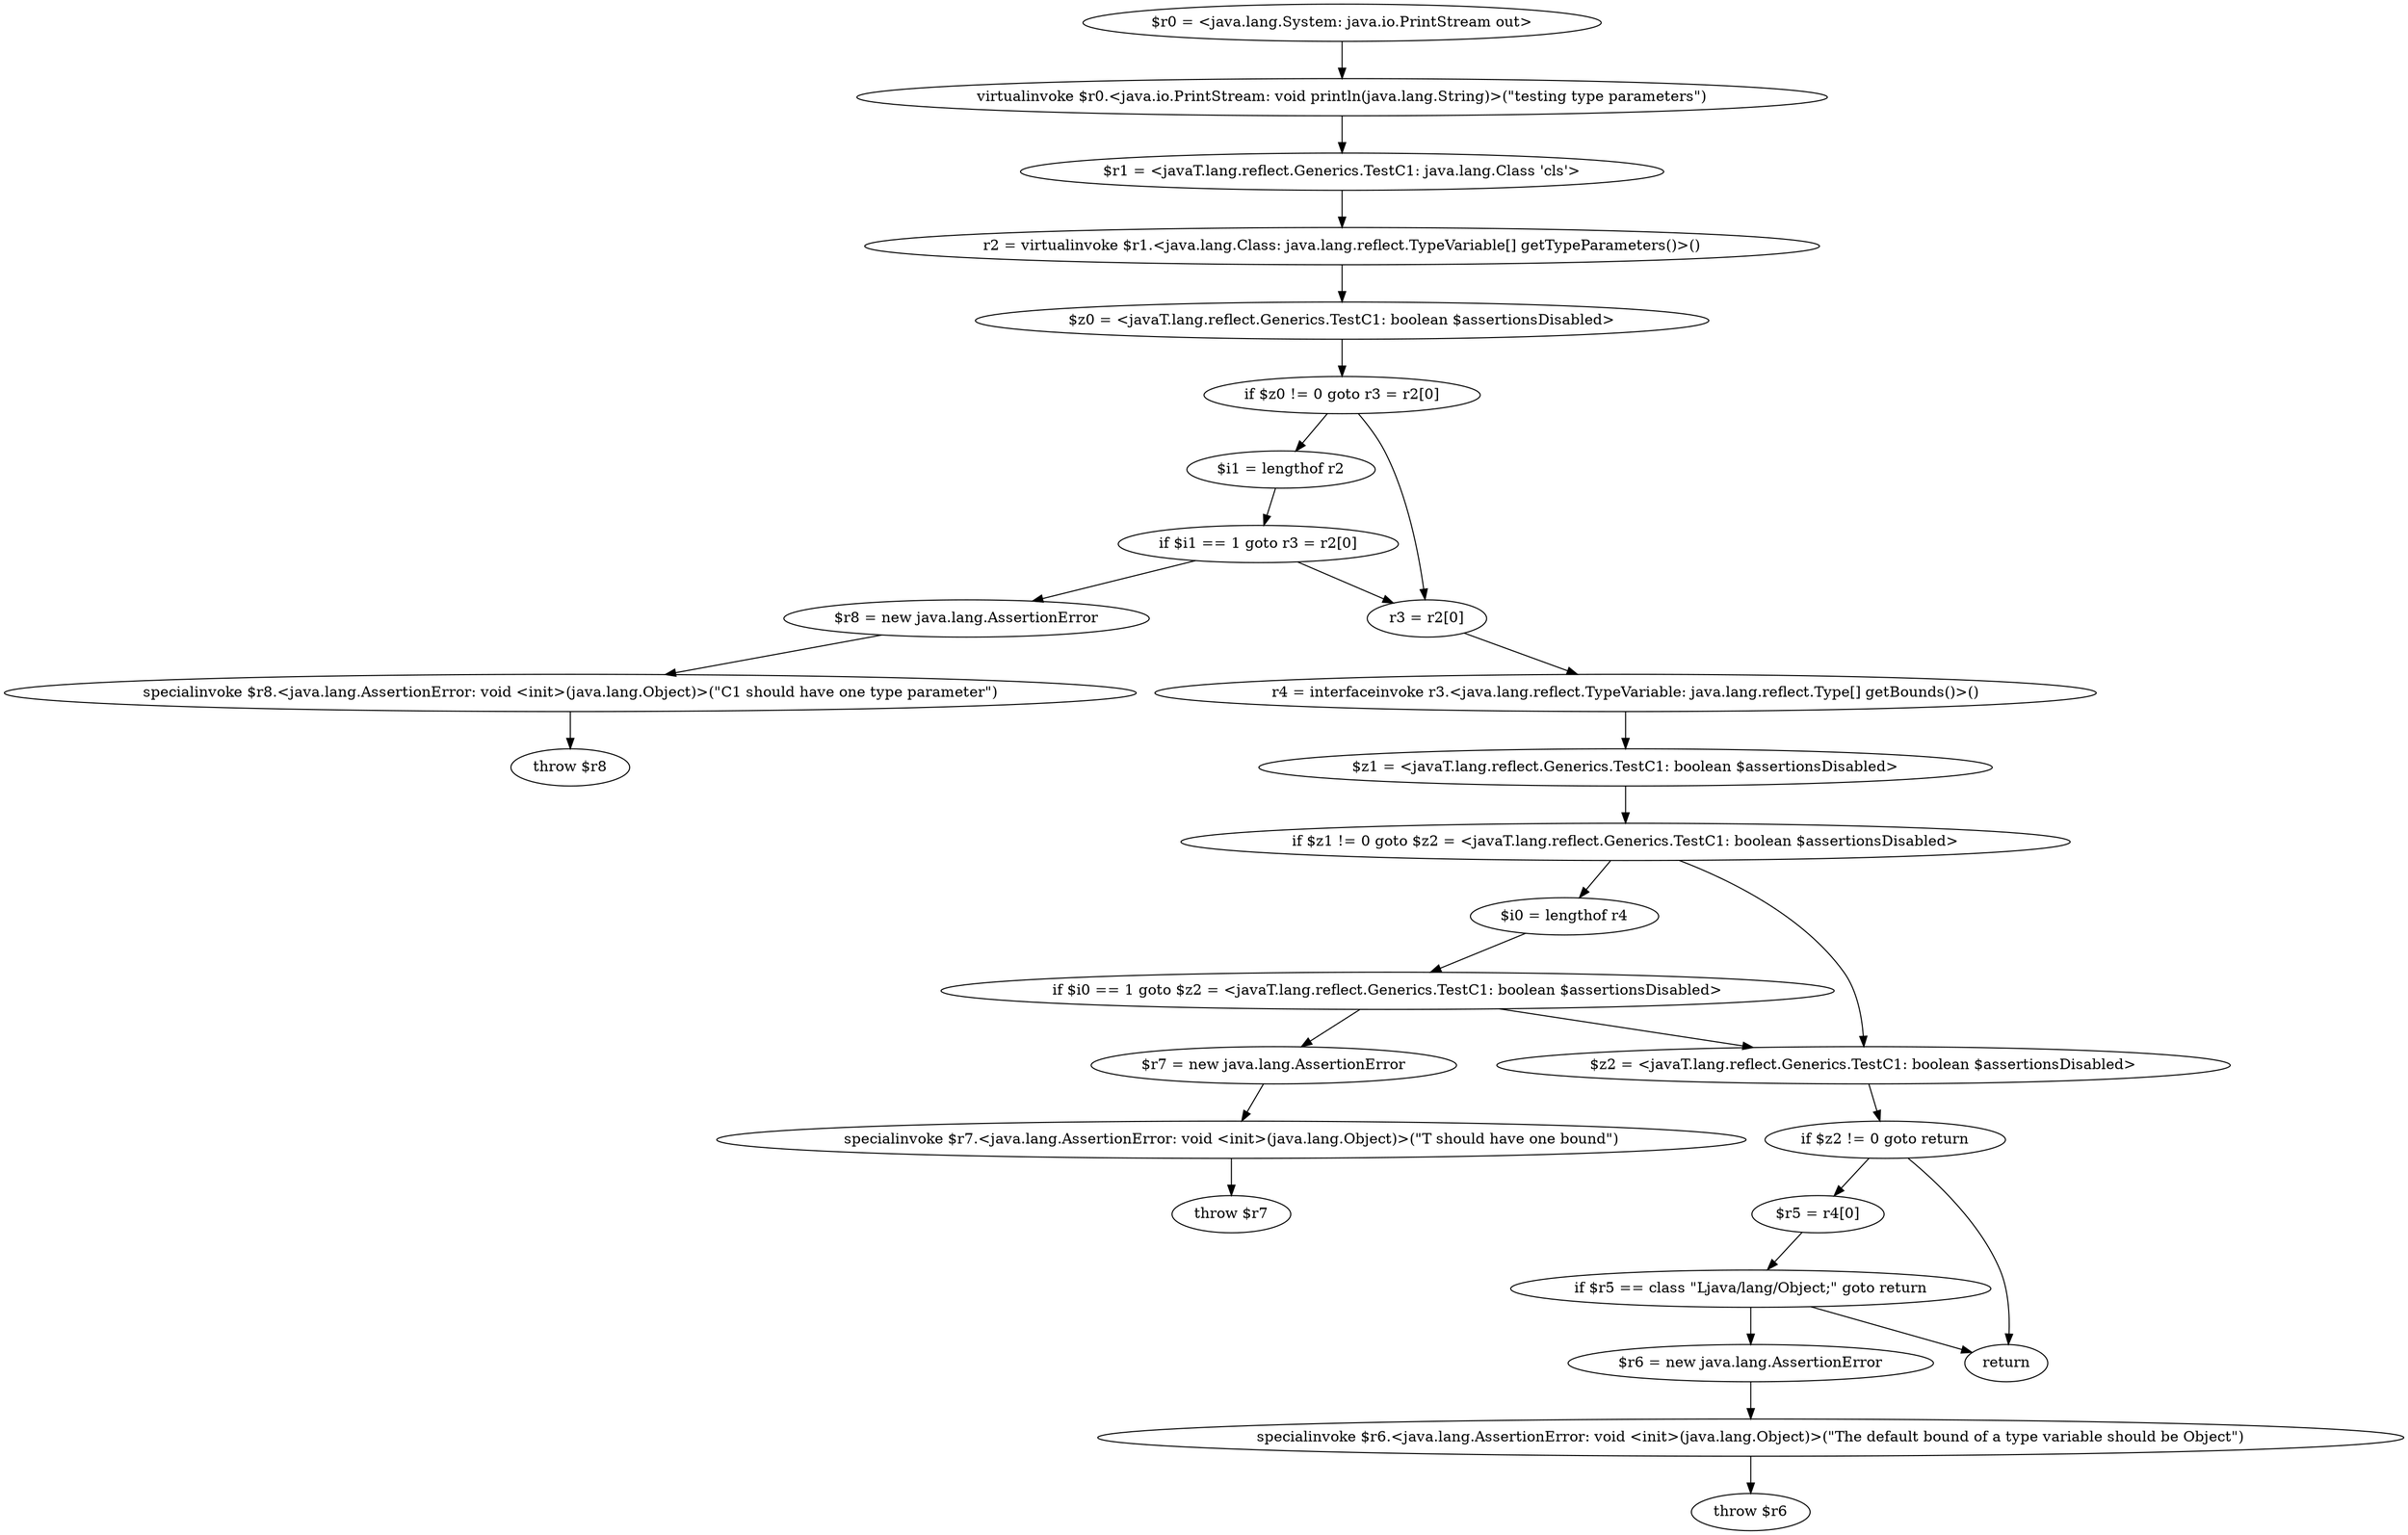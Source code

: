 digraph "unitGraph" {
    "$r0 = <java.lang.System: java.io.PrintStream out>"
    "virtualinvoke $r0.<java.io.PrintStream: void println(java.lang.String)>(\"testing type parameters\")"
    "$r1 = <javaT.lang.reflect.Generics.TestC1: java.lang.Class 'cls'>"
    "r2 = virtualinvoke $r1.<java.lang.Class: java.lang.reflect.TypeVariable[] getTypeParameters()>()"
    "$z0 = <javaT.lang.reflect.Generics.TestC1: boolean $assertionsDisabled>"
    "if $z0 != 0 goto r3 = r2[0]"
    "$i1 = lengthof r2"
    "if $i1 == 1 goto r3 = r2[0]"
    "$r8 = new java.lang.AssertionError"
    "specialinvoke $r8.<java.lang.AssertionError: void <init>(java.lang.Object)>(\"C1 should have one type parameter\")"
    "throw $r8"
    "r3 = r2[0]"
    "r4 = interfaceinvoke r3.<java.lang.reflect.TypeVariable: java.lang.reflect.Type[] getBounds()>()"
    "$z1 = <javaT.lang.reflect.Generics.TestC1: boolean $assertionsDisabled>"
    "if $z1 != 0 goto $z2 = <javaT.lang.reflect.Generics.TestC1: boolean $assertionsDisabled>"
    "$i0 = lengthof r4"
    "if $i0 == 1 goto $z2 = <javaT.lang.reflect.Generics.TestC1: boolean $assertionsDisabled>"
    "$r7 = new java.lang.AssertionError"
    "specialinvoke $r7.<java.lang.AssertionError: void <init>(java.lang.Object)>(\"T should have one bound\")"
    "throw $r7"
    "$z2 = <javaT.lang.reflect.Generics.TestC1: boolean $assertionsDisabled>"
    "if $z2 != 0 goto return"
    "$r5 = r4[0]"
    "if $r5 == class \"Ljava/lang/Object;\" goto return"
    "$r6 = new java.lang.AssertionError"
    "specialinvoke $r6.<java.lang.AssertionError: void <init>(java.lang.Object)>(\"The default bound of a type variable should be Object\")"
    "throw $r6"
    "return"
    "$r0 = <java.lang.System: java.io.PrintStream out>"->"virtualinvoke $r0.<java.io.PrintStream: void println(java.lang.String)>(\"testing type parameters\")";
    "virtualinvoke $r0.<java.io.PrintStream: void println(java.lang.String)>(\"testing type parameters\")"->"$r1 = <javaT.lang.reflect.Generics.TestC1: java.lang.Class 'cls'>";
    "$r1 = <javaT.lang.reflect.Generics.TestC1: java.lang.Class 'cls'>"->"r2 = virtualinvoke $r1.<java.lang.Class: java.lang.reflect.TypeVariable[] getTypeParameters()>()";
    "r2 = virtualinvoke $r1.<java.lang.Class: java.lang.reflect.TypeVariable[] getTypeParameters()>()"->"$z0 = <javaT.lang.reflect.Generics.TestC1: boolean $assertionsDisabled>";
    "$z0 = <javaT.lang.reflect.Generics.TestC1: boolean $assertionsDisabled>"->"if $z0 != 0 goto r3 = r2[0]";
    "if $z0 != 0 goto r3 = r2[0]"->"$i1 = lengthof r2";
    "if $z0 != 0 goto r3 = r2[0]"->"r3 = r2[0]";
    "$i1 = lengthof r2"->"if $i1 == 1 goto r3 = r2[0]";
    "if $i1 == 1 goto r3 = r2[0]"->"$r8 = new java.lang.AssertionError";
    "if $i1 == 1 goto r3 = r2[0]"->"r3 = r2[0]";
    "$r8 = new java.lang.AssertionError"->"specialinvoke $r8.<java.lang.AssertionError: void <init>(java.lang.Object)>(\"C1 should have one type parameter\")";
    "specialinvoke $r8.<java.lang.AssertionError: void <init>(java.lang.Object)>(\"C1 should have one type parameter\")"->"throw $r8";
    "r3 = r2[0]"->"r4 = interfaceinvoke r3.<java.lang.reflect.TypeVariable: java.lang.reflect.Type[] getBounds()>()";
    "r4 = interfaceinvoke r3.<java.lang.reflect.TypeVariable: java.lang.reflect.Type[] getBounds()>()"->"$z1 = <javaT.lang.reflect.Generics.TestC1: boolean $assertionsDisabled>";
    "$z1 = <javaT.lang.reflect.Generics.TestC1: boolean $assertionsDisabled>"->"if $z1 != 0 goto $z2 = <javaT.lang.reflect.Generics.TestC1: boolean $assertionsDisabled>";
    "if $z1 != 0 goto $z2 = <javaT.lang.reflect.Generics.TestC1: boolean $assertionsDisabled>"->"$i0 = lengthof r4";
    "if $z1 != 0 goto $z2 = <javaT.lang.reflect.Generics.TestC1: boolean $assertionsDisabled>"->"$z2 = <javaT.lang.reflect.Generics.TestC1: boolean $assertionsDisabled>";
    "$i0 = lengthof r4"->"if $i0 == 1 goto $z2 = <javaT.lang.reflect.Generics.TestC1: boolean $assertionsDisabled>";
    "if $i0 == 1 goto $z2 = <javaT.lang.reflect.Generics.TestC1: boolean $assertionsDisabled>"->"$r7 = new java.lang.AssertionError";
    "if $i0 == 1 goto $z2 = <javaT.lang.reflect.Generics.TestC1: boolean $assertionsDisabled>"->"$z2 = <javaT.lang.reflect.Generics.TestC1: boolean $assertionsDisabled>";
    "$r7 = new java.lang.AssertionError"->"specialinvoke $r7.<java.lang.AssertionError: void <init>(java.lang.Object)>(\"T should have one bound\")";
    "specialinvoke $r7.<java.lang.AssertionError: void <init>(java.lang.Object)>(\"T should have one bound\")"->"throw $r7";
    "$z2 = <javaT.lang.reflect.Generics.TestC1: boolean $assertionsDisabled>"->"if $z2 != 0 goto return";
    "if $z2 != 0 goto return"->"$r5 = r4[0]";
    "if $z2 != 0 goto return"->"return";
    "$r5 = r4[0]"->"if $r5 == class \"Ljava/lang/Object;\" goto return";
    "if $r5 == class \"Ljava/lang/Object;\" goto return"->"$r6 = new java.lang.AssertionError";
    "if $r5 == class \"Ljava/lang/Object;\" goto return"->"return";
    "$r6 = new java.lang.AssertionError"->"specialinvoke $r6.<java.lang.AssertionError: void <init>(java.lang.Object)>(\"The default bound of a type variable should be Object\")";
    "specialinvoke $r6.<java.lang.AssertionError: void <init>(java.lang.Object)>(\"The default bound of a type variable should be Object\")"->"throw $r6";
}
